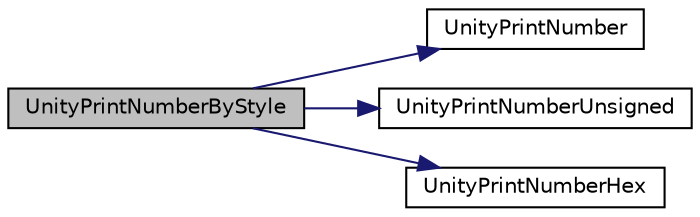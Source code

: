 digraph "UnityPrintNumberByStyle"
{
  edge [fontname="Helvetica",fontsize="10",labelfontname="Helvetica",labelfontsize="10"];
  node [fontname="Helvetica",fontsize="10",shape=record];
  rankdir="LR";
  Node1 [label="UnityPrintNumberByStyle",height=0.2,width=0.4,color="black", fillcolor="grey75", style="filled" fontcolor="black"];
  Node1 -> Node2 [color="midnightblue",fontsize="10",style="solid",fontname="Helvetica"];
  Node2 [label="UnityPrintNumber",height=0.2,width=0.4,color="black", fillcolor="white", style="filled",URL="$unity_8cpp.html#af75b03ae890cb5b0a63e3dc5352724c1",tooltip="basically do an itoa using as little ram as possible"];
  Node1 -> Node3 [color="midnightblue",fontsize="10",style="solid",fontname="Helvetica"];
  Node3 [label="UnityPrintNumberUnsigned",height=0.2,width=0.4,color="black", fillcolor="white", style="filled",URL="$unity_8cpp.html#adffe6a17d4ebe83b35729fcffff83a70",tooltip="basically do an itoa using as little ram as possible"];
  Node1 -> Node4 [color="midnightblue",fontsize="10",style="solid",fontname="Helvetica"];
  Node4 [label="UnityPrintNumberHex",height=0.2,width=0.4,color="black", fillcolor="white", style="filled",URL="$unity_8cpp.html#ae7690e1ec1db8aa92757c997b27c71e9"];
}
